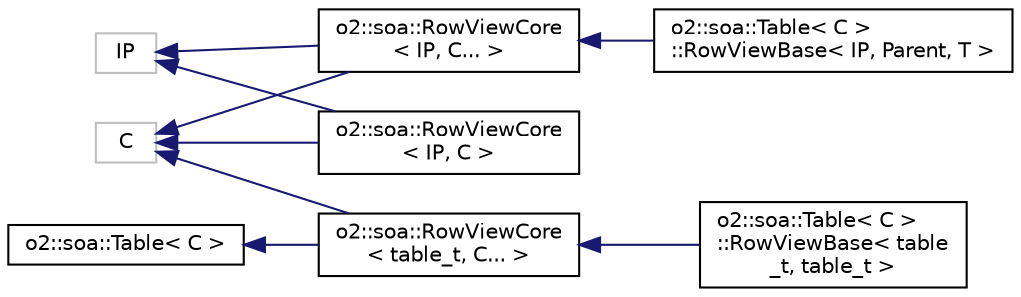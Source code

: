 digraph "Graphical Class Hierarchy"
{
 // INTERACTIVE_SVG=YES
  bgcolor="transparent";
  edge [fontname="Helvetica",fontsize="10",labelfontname="Helvetica",labelfontsize="10"];
  node [fontname="Helvetica",fontsize="10",shape=record];
  rankdir="LR";
  Node2387 [label="C",height=0.2,width=0.4,color="grey75"];
  Node2387 -> Node1106 [dir="back",color="midnightblue",fontsize="10",style="solid",fontname="Helvetica"];
  Node1106 [label="o2::soa::RowViewCore\l\< IP, C \>",height=0.2,width=0.4,color="black",URL="$d7/d57/structo2_1_1soa_1_1RowViewCore.html"];
  Node2387 -> Node1107 [dir="back",color="midnightblue",fontsize="10",style="solid",fontname="Helvetica"];
  Node1107 [label="o2::soa::RowViewCore\l\< IP, C... \>",height=0.2,width=0.4,color="black",URL="$d7/d57/structo2_1_1soa_1_1RowViewCore.html"];
  Node1107 -> Node1108 [dir="back",color="midnightblue",fontsize="10",style="solid",fontname="Helvetica"];
  Node1108 [label="o2::soa::Table\< C \>\l::RowViewBase\< IP, Parent, T \>",height=0.2,width=0.4,color="black",URL="$d5/d04/structo2_1_1soa_1_1Table_1_1RowViewBase.html"];
  Node2387 -> Node1 [dir="back",color="midnightblue",fontsize="10",style="solid",fontname="Helvetica"];
  Node1 [label="o2::soa::RowViewCore\l\< table_t, C... \>",height=0.2,width=0.4,color="black",URL="$d7/d57/structo2_1_1soa_1_1RowViewCore.html"];
  Node1 -> Node2 [dir="back",color="midnightblue",fontsize="10",style="solid",fontname="Helvetica"];
  Node2 [label="o2::soa::Table\< C \>\l::RowViewBase\< table\l_t, table_t \>",height=0.2,width=0.4,color="black",URL="$d5/d04/structo2_1_1soa_1_1Table_1_1RowViewBase.html"];
  Node1105 [label="IP",height=0.2,width=0.4,color="grey75"];
  Node1105 -> Node1106 [dir="back",color="midnightblue",fontsize="10",style="solid",fontname="Helvetica"];
  Node1105 -> Node1107 [dir="back",color="midnightblue",fontsize="10",style="solid",fontname="Helvetica"];
  Node0 [label="o2::soa::Table\< C \>",height=0.2,width=0.4,color="black",URL="$de/dbc/classo2_1_1soa_1_1Table.html"];
  Node0 -> Node1 [dir="back",color="midnightblue",fontsize="10",style="solid",fontname="Helvetica"];
}
